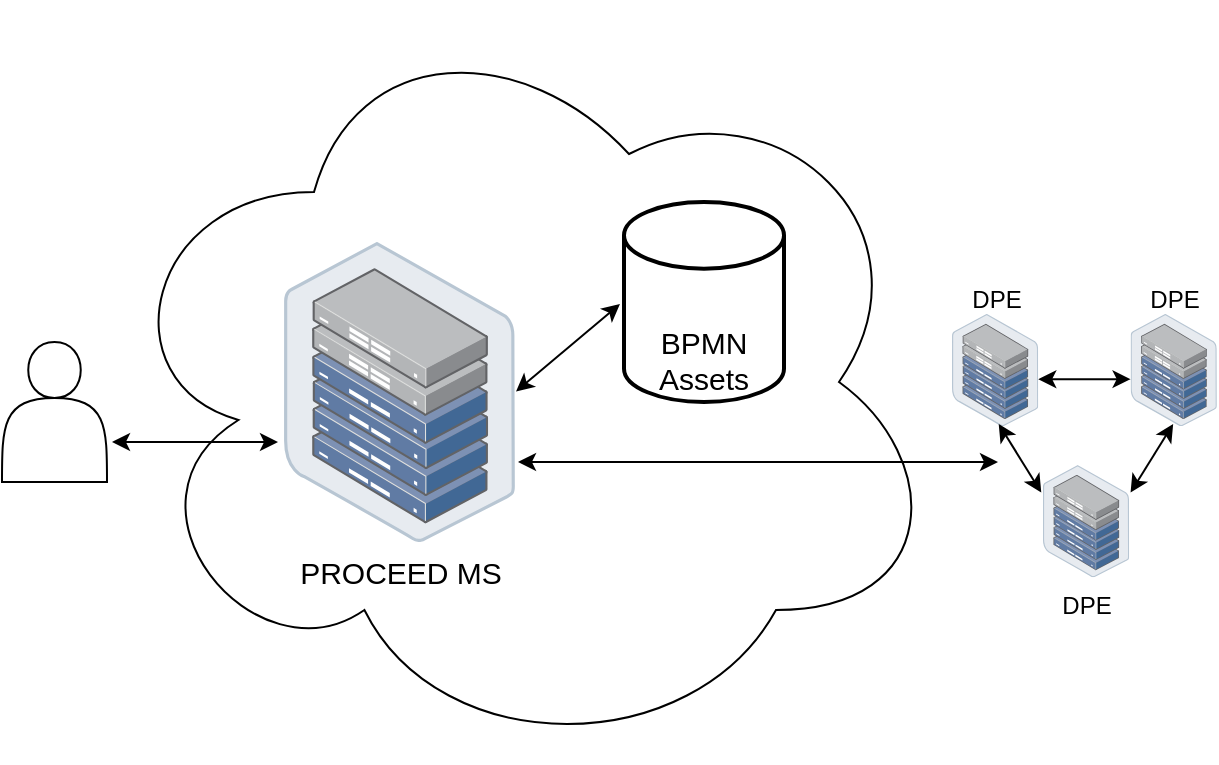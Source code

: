 <mxfile version="24.7.17">
  <diagram name="Page-1" id="0pbR37fy-8RCgxXV9L8N">
    <mxGraphModel dx="2284" dy="826" grid="1" gridSize="10" guides="1" tooltips="1" connect="1" arrows="1" fold="1" page="1" pageScale="1" pageWidth="850" pageHeight="1100" math="0" shadow="0">
      <root>
        <mxCell id="0" />
        <mxCell id="1" parent="0" />
        <mxCell id="E-yfVbu-EpC7pfPZrW5F-1" value="" style="ellipse;shape=cloud;whiteSpace=wrap;html=1;" parent="1" vertex="1">
          <mxGeometry x="-360" y="320" width="420" height="380" as="geometry" />
        </mxCell>
        <mxCell id="E-yfVbu-EpC7pfPZrW5F-2" value="&lt;font style=&quot;font-size: 15px;&quot;&gt;PROCEED MS&lt;/font&gt;" style="image;points=[];aspect=fixed;html=1;align=center;shadow=0;dashed=0;image=img/lib/allied_telesis/storage/Datacenter_Server_Half_Rack_ToR.svg;" parent="1" vertex="1">
          <mxGeometry x="-270" y="440" width="115.45" height="150" as="geometry" />
        </mxCell>
        <mxCell id="E-yfVbu-EpC7pfPZrW5F-17" value="&lt;font style=&quot;font-size: 15px;&quot;&gt;BPMN&lt;br&gt;Assets&lt;br&gt;&lt;/font&gt;" style="strokeWidth=2;html=1;shape=mxgraph.flowchart.database;whiteSpace=wrap;verticalAlign=bottom;" parent="1" vertex="1">
          <mxGeometry x="-100" y="420" width="80" height="100" as="geometry" />
        </mxCell>
        <mxCell id="E-yfVbu-EpC7pfPZrW5F-35" value="" style="shape=actor;whiteSpace=wrap;html=1;aspect=fixed;" parent="1" vertex="1">
          <mxGeometry x="-411" y="490" width="52.5" height="70" as="geometry" />
        </mxCell>
        <mxCell id="E-yfVbu-EpC7pfPZrW5F-42" value="" style="group;aspect=fixed;" parent="1" vertex="1" connectable="0">
          <mxGeometry x="64" y="476" width="132.43" height="131.61" as="geometry" />
        </mxCell>
        <mxCell id="E-yfVbu-EpC7pfPZrW5F-36" value="&lt;p style=&quot;line-height: 190%; font-size: 12px;&quot;&gt;&lt;/p&gt;&lt;div align=&quot;center&quot; style=&quot;font-size: 12px;&quot;&gt;&lt;sup style=&quot;font-size: 12px;&quot;&gt;DPE&lt;/sup&gt;&lt;/div&gt;&lt;p style=&quot;font-size: 12px;&quot;&gt;&lt;/p&gt;" style="image;points=[];aspect=fixed;html=1;align=center;shadow=0;dashed=0;image=img/lib/allied_telesis/storage/Datacenter_Server_Half_Rack_ToR.svg;verticalAlign=bottom;horizontal=1;labelPosition=center;verticalLabelPosition=top;fontSize=12;spacing=-17;labelBackgroundColor=none;" parent="E-yfVbu-EpC7pfPZrW5F-42" vertex="1">
          <mxGeometry width="43.141" height="56.053" as="geometry" />
        </mxCell>
        <mxCell id="E-yfVbu-EpC7pfPZrW5F-37" value="DPE" style="image;points=[];aspect=fixed;html=1;align=center;shadow=0;dashed=0;image=img/lib/allied_telesis/storage/Datacenter_Server_Half_Rack_ToR.svg;" parent="E-yfVbu-EpC7pfPZrW5F-42" vertex="1">
          <mxGeometry x="45.462" y="75.555" width="43.141" height="56.053" as="geometry" />
        </mxCell>
        <mxCell id="E-yfVbu-EpC7pfPZrW5F-38" value="&lt;p style=&quot;line-height: 190%; font-size: 12px;&quot;&gt;&lt;/p&gt;&lt;div align=&quot;center&quot; style=&quot;font-size: 12px;&quot;&gt;&lt;sup style=&quot;font-size: 12px;&quot;&gt;DPE&lt;/sup&gt;&lt;/div&gt;&lt;p style=&quot;font-size: 12px;&quot;&gt;&lt;/p&gt;" style="image;points=[];aspect=fixed;html=1;align=center;shadow=0;dashed=0;image=img/lib/allied_telesis/storage/Datacenter_Server_Half_Rack_ToR.svg;verticalAlign=bottom;horizontal=1;labelPosition=center;verticalLabelPosition=top;fontSize=12;spacing=-17;labelBackgroundColor=none;" parent="E-yfVbu-EpC7pfPZrW5F-42" vertex="1">
          <mxGeometry x="89.289" width="43.141" height="56.053" as="geometry" />
        </mxCell>
        <mxCell id="E-yfVbu-EpC7pfPZrW5F-39" value="" style="endArrow=classic;startArrow=classic;html=1;rounded=0;" parent="E-yfVbu-EpC7pfPZrW5F-42" edge="1">
          <mxGeometry width="50" height="50" relative="1" as="geometry">
            <mxPoint x="89.289" y="89.292" as="sourcePoint" />
            <mxPoint x="110.582" y="54.949" as="targetPoint" />
          </mxGeometry>
        </mxCell>
        <mxCell id="E-yfVbu-EpC7pfPZrW5F-40" value="" style="endArrow=classic;startArrow=classic;html=1;rounded=0;exitX=1;exitY=0.581;exitDx=0;exitDy=0;exitPerimeter=0;entryX=0;entryY=0.581;entryDx=0;entryDy=0;entryPerimeter=0;jumpSize=5;sourcePerimeterSpacing=0;strokeWidth=1;startSize=6;endSize=6;spacing=1;spacingBottom=-1;" parent="E-yfVbu-EpC7pfPZrW5F-42" target="E-yfVbu-EpC7pfPZrW5F-38" edge="1">
          <mxGeometry width="50" height="50" relative="1" as="geometry">
            <mxPoint x="43.141" y="32.568" as="sourcePoint" />
            <mxPoint x="36.645" y="35.258" as="targetPoint" />
          </mxGeometry>
        </mxCell>
        <mxCell id="E-yfVbu-EpC7pfPZrW5F-41" value="" style="endArrow=classic;startArrow=classic;html=1;rounded=0;" parent="E-yfVbu-EpC7pfPZrW5F-42" edge="1">
          <mxGeometry width="50" height="50" relative="1" as="geometry">
            <mxPoint x="44.645" y="89.292" as="sourcePoint" />
            <mxPoint x="23.353" y="54.949" as="targetPoint" />
          </mxGeometry>
        </mxCell>
        <mxCell id="E-yfVbu-EpC7pfPZrW5F-44" value="" style="endArrow=classic;startArrow=classic;html=1;rounded=0;" parent="1" edge="1">
          <mxGeometry width="50" height="50" relative="1" as="geometry">
            <mxPoint x="-356" y="540" as="sourcePoint" />
            <mxPoint x="-273" y="540" as="targetPoint" />
          </mxGeometry>
        </mxCell>
        <mxCell id="E-yfVbu-EpC7pfPZrW5F-46" value="" style="endArrow=classic;startArrow=classic;html=1;rounded=0;" parent="1" edge="1">
          <mxGeometry width="50" height="50" relative="1" as="geometry">
            <mxPoint x="-154" y="514.75" as="sourcePoint" />
            <mxPoint x="-102" y="471" as="targetPoint" />
          </mxGeometry>
        </mxCell>
        <mxCell id="E-yfVbu-EpC7pfPZrW5F-47" value="" style="endArrow=classic;startArrow=classic;html=1;rounded=0;" parent="1" edge="1">
          <mxGeometry width="50" height="50" relative="1" as="geometry">
            <mxPoint x="-153" y="550" as="sourcePoint" />
            <mxPoint x="87" y="550" as="targetPoint" />
          </mxGeometry>
        </mxCell>
      </root>
    </mxGraphModel>
  </diagram>
</mxfile>
